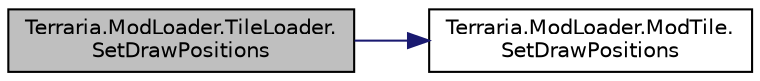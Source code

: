 digraph "Terraria.ModLoader.TileLoader.SetDrawPositions"
{
  edge [fontname="Helvetica",fontsize="10",labelfontname="Helvetica",labelfontsize="10"];
  node [fontname="Helvetica",fontsize="10",shape=record];
  rankdir="LR";
  Node164 [label="Terraria.ModLoader.TileLoader.\lSetDrawPositions",height=0.2,width=0.4,color="black", fillcolor="grey75", style="filled", fontcolor="black"];
  Node164 -> Node165 [color="midnightblue",fontsize="10",style="solid",fontname="Helvetica"];
  Node165 [label="Terraria.ModLoader.ModTile.\lSetDrawPositions",height=0.2,width=0.4,color="black", fillcolor="white", style="filled",URL="$class_terraria_1_1_mod_loader_1_1_mod_tile.html#a7aca44c9ddb9a8b8fa0e952390949ee5",tooltip="Allows you to customize the position in which this tile is drawn. Width refers to the width of one fr..."];
}
